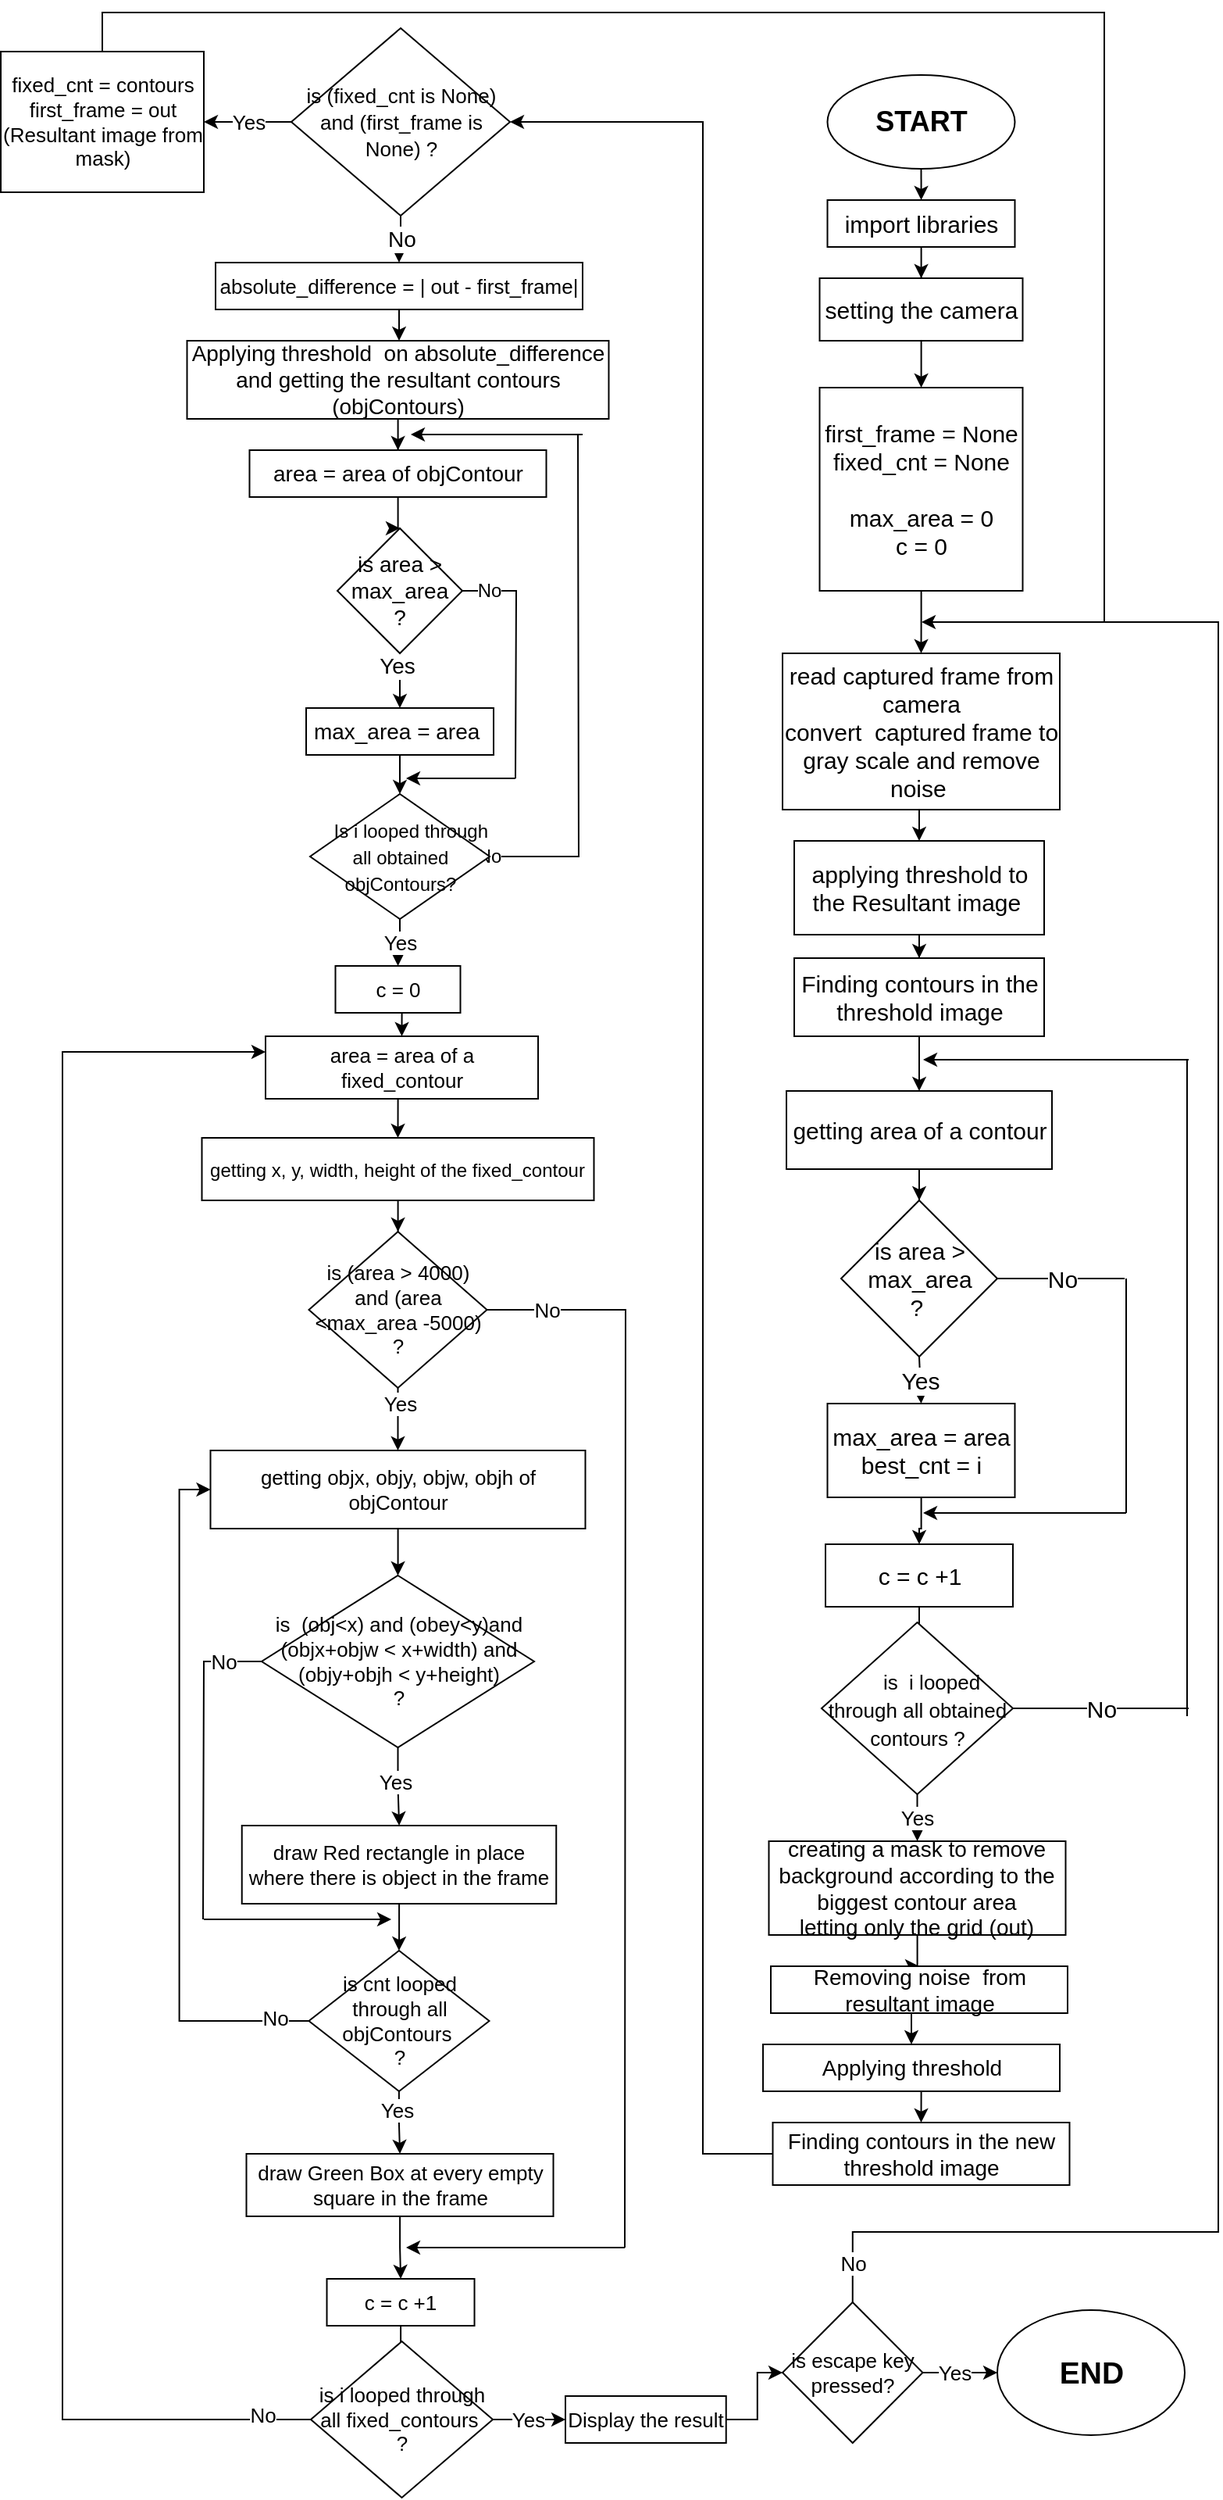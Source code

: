 <mxfile version="17.4.6" type="github"><diagram id="C5RBs43oDa-KdzZeNtuy" name="Page-1"><mxGraphModel dx="1113" dy="1835" grid="1" gridSize="10" guides="1" tooltips="1" connect="1" arrows="1" fold="1" page="1" pageScale="1" pageWidth="827" pageHeight="1169" math="0" shadow="0"><root><mxCell id="WIyWlLk6GJQsqaUBKTNV-0"/><mxCell id="WIyWlLk6GJQsqaUBKTNV-1" parent="WIyWlLk6GJQsqaUBKTNV-0"/><mxCell id="ccuf4die8Ty0n8r8Zp1z-2" value="" style="edgeStyle=orthogonalEdgeStyle;rounded=0;orthogonalLoop=1;jettySize=auto;html=1;" edge="1" parent="WIyWlLk6GJQsqaUBKTNV-1" source="ccuf4die8Ty0n8r8Zp1z-0"><mxGeometry relative="1" as="geometry"><mxPoint x="589.75" y="-930" as="targetPoint"/></mxGeometry></mxCell><mxCell id="ccuf4die8Ty0n8r8Zp1z-0" value="&lt;h2&gt;START&lt;/h2&gt;" style="ellipse;whiteSpace=wrap;html=1;" vertex="1" parent="WIyWlLk6GJQsqaUBKTNV-1"><mxGeometry x="529.75" y="-1010" width="120" height="60" as="geometry"/></mxCell><mxCell id="ccuf4die8Ty0n8r8Zp1z-6" value="" style="edgeStyle=orthogonalEdgeStyle;rounded=0;orthogonalLoop=1;jettySize=auto;html=1;fontSize=15;" edge="1" parent="WIyWlLk6GJQsqaUBKTNV-1" source="ccuf4die8Ty0n8r8Zp1z-4" target="ccuf4die8Ty0n8r8Zp1z-5"><mxGeometry relative="1" as="geometry"/></mxCell><mxCell id="ccuf4die8Ty0n8r8Zp1z-4" value="&lt;span&gt;import libraries&lt;/span&gt;" style="rounded=0;whiteSpace=wrap;html=1;fontSize=15;" vertex="1" parent="WIyWlLk6GJQsqaUBKTNV-1"><mxGeometry x="529.75" y="-930" width="120" height="30" as="geometry"/></mxCell><mxCell id="ccuf4die8Ty0n8r8Zp1z-8" value="" style="edgeStyle=orthogonalEdgeStyle;rounded=0;orthogonalLoop=1;jettySize=auto;html=1;fontSize=15;" edge="1" parent="WIyWlLk6GJQsqaUBKTNV-1" source="ccuf4die8Ty0n8r8Zp1z-5" target="ccuf4die8Ty0n8r8Zp1z-7"><mxGeometry relative="1" as="geometry"/></mxCell><mxCell id="ccuf4die8Ty0n8r8Zp1z-5" value="setting the camera" style="rounded=0;whiteSpace=wrap;html=1;fontSize=15;" vertex="1" parent="WIyWlLk6GJQsqaUBKTNV-1"><mxGeometry x="524.75" y="-880" width="130" height="40" as="geometry"/></mxCell><mxCell id="ccuf4die8Ty0n8r8Zp1z-13" value="" style="edgeStyle=orthogonalEdgeStyle;rounded=0;orthogonalLoop=1;jettySize=auto;html=1;fontSize=15;" edge="1" parent="WIyWlLk6GJQsqaUBKTNV-1" source="ccuf4die8Ty0n8r8Zp1z-7" target="ccuf4die8Ty0n8r8Zp1z-12"><mxGeometry relative="1" as="geometry"/></mxCell><mxCell id="ccuf4die8Ty0n8r8Zp1z-7" value="first_frame = None&lt;br&gt;fixed_cnt = None&lt;br&gt;&lt;br&gt;max_area = 0&lt;br&gt;c = 0" style="whiteSpace=wrap;html=1;aspect=fixed;fontSize=15;" vertex="1" parent="WIyWlLk6GJQsqaUBKTNV-1"><mxGeometry x="524.75" y="-810" width="130" height="130" as="geometry"/></mxCell><mxCell id="ccuf4die8Ty0n8r8Zp1z-149" style="edgeStyle=orthogonalEdgeStyle;rounded=0;orthogonalLoop=1;jettySize=auto;html=1;exitX=0.5;exitY=1;exitDx=0;exitDy=0;entryX=0.5;entryY=0;entryDx=0;entryDy=0;fontSize=13;endArrow=classic;endFill=1;" edge="1" parent="WIyWlLk6GJQsqaUBKTNV-1" source="ccuf4die8Ty0n8r8Zp1z-12" target="ccuf4die8Ty0n8r8Zp1z-15"><mxGeometry relative="1" as="geometry"/></mxCell><mxCell id="ccuf4die8Ty0n8r8Zp1z-12" value="read captured frame from camera&lt;br&gt;convert &amp;nbsp;captured frame to gray scale and remove noise&amp;nbsp;" style="rounded=0;whiteSpace=wrap;html=1;fontSize=15;" vertex="1" parent="WIyWlLk6GJQsqaUBKTNV-1"><mxGeometry x="501" y="-640" width="177.5" height="100" as="geometry"/></mxCell><mxCell id="ccuf4die8Ty0n8r8Zp1z-18" value="" style="edgeStyle=orthogonalEdgeStyle;rounded=0;orthogonalLoop=1;jettySize=auto;html=1;fontSize=15;" edge="1" parent="WIyWlLk6GJQsqaUBKTNV-1" source="ccuf4die8Ty0n8r8Zp1z-15" target="ccuf4die8Ty0n8r8Zp1z-17"><mxGeometry relative="1" as="geometry"/></mxCell><mxCell id="ccuf4die8Ty0n8r8Zp1z-15" value="applying threshold to the Resultant image&amp;nbsp;" style="rounded=0;whiteSpace=wrap;html=1;fontSize=15;" vertex="1" parent="WIyWlLk6GJQsqaUBKTNV-1"><mxGeometry x="508.5" y="-520" width="160" height="60" as="geometry"/></mxCell><mxCell id="ccuf4die8Ty0n8r8Zp1z-21" value="" style="edgeStyle=orthogonalEdgeStyle;rounded=0;orthogonalLoop=1;jettySize=auto;html=1;fontSize=15;" edge="1" parent="WIyWlLk6GJQsqaUBKTNV-1" source="ccuf4die8Ty0n8r8Zp1z-17" target="ccuf4die8Ty0n8r8Zp1z-20"><mxGeometry relative="1" as="geometry"/></mxCell><mxCell id="ccuf4die8Ty0n8r8Zp1z-17" value="Finding contours in the threshold image" style="rounded=0;whiteSpace=wrap;html=1;fontSize=15;" vertex="1" parent="WIyWlLk6GJQsqaUBKTNV-1"><mxGeometry x="508.5" y="-445" width="160" height="50" as="geometry"/></mxCell><mxCell id="ccuf4die8Ty0n8r8Zp1z-19" value="is area &amp;gt; max_area&lt;br&gt;?&amp;nbsp;" style="rhombus;whiteSpace=wrap;html=1;fontSize=15;" vertex="1" parent="WIyWlLk6GJQsqaUBKTNV-1"><mxGeometry x="538.5" y="-290" width="100" height="100" as="geometry"/></mxCell><mxCell id="ccuf4die8Ty0n8r8Zp1z-22" value="" style="edgeStyle=orthogonalEdgeStyle;rounded=0;orthogonalLoop=1;jettySize=auto;html=1;fontSize=15;" edge="1" parent="WIyWlLk6GJQsqaUBKTNV-1" source="ccuf4die8Ty0n8r8Zp1z-20" target="ccuf4die8Ty0n8r8Zp1z-19"><mxGeometry relative="1" as="geometry"/></mxCell><mxCell id="ccuf4die8Ty0n8r8Zp1z-20" value="getting area of a contour" style="rounded=0;whiteSpace=wrap;html=1;fontSize=15;" vertex="1" parent="WIyWlLk6GJQsqaUBKTNV-1"><mxGeometry x="503.5" y="-360" width="170" height="50" as="geometry"/></mxCell><mxCell id="ccuf4die8Ty0n8r8Zp1z-23" value="" style="endArrow=classic;html=1;rounded=0;fontSize=15;exitX=0.5;exitY=1;exitDx=0;exitDy=0;entryX=0.5;entryY=0;entryDx=0;entryDy=0;" edge="1" parent="WIyWlLk6GJQsqaUBKTNV-1" source="ccuf4die8Ty0n8r8Zp1z-19" target="ccuf4die8Ty0n8r8Zp1z-25"><mxGeometry relative="1" as="geometry"><mxPoint x="449.75" y="-20" as="sourcePoint"/><mxPoint x="589.75" y="-70" as="targetPoint"/></mxGeometry></mxCell><mxCell id="ccuf4die8Ty0n8r8Zp1z-24" value="Yes" style="edgeLabel;resizable=0;html=1;align=center;verticalAlign=middle;fontSize=15;" connectable="0" vertex="1" parent="ccuf4die8Ty0n8r8Zp1z-23"><mxGeometry relative="1" as="geometry"/></mxCell><mxCell id="ccuf4die8Ty0n8r8Zp1z-27" value="" style="edgeStyle=orthogonalEdgeStyle;rounded=0;orthogonalLoop=1;jettySize=auto;html=1;fontSize=15;" edge="1" parent="WIyWlLk6GJQsqaUBKTNV-1" source="ccuf4die8Ty0n8r8Zp1z-25" target="ccuf4die8Ty0n8r8Zp1z-26"><mxGeometry relative="1" as="geometry"/></mxCell><mxCell id="ccuf4die8Ty0n8r8Zp1z-25" value="max_area = area&lt;br&gt;best_cnt = i" style="rounded=0;whiteSpace=wrap;html=1;fontSize=15;" vertex="1" parent="WIyWlLk6GJQsqaUBKTNV-1"><mxGeometry x="529.75" y="-160" width="120" height="60" as="geometry"/></mxCell><mxCell id="ccuf4die8Ty0n8r8Zp1z-34" value="" style="edgeStyle=orthogonalEdgeStyle;rounded=0;orthogonalLoop=1;jettySize=auto;html=1;fontSize=15;endArrow=none;endFill=0;" edge="1" parent="WIyWlLk6GJQsqaUBKTNV-1" source="ccuf4die8Ty0n8r8Zp1z-26" target="ccuf4die8Ty0n8r8Zp1z-32"><mxGeometry relative="1" as="geometry"/></mxCell><mxCell id="ccuf4die8Ty0n8r8Zp1z-26" value="c = c +1" style="rounded=0;whiteSpace=wrap;html=1;fontSize=15;" vertex="1" parent="WIyWlLk6GJQsqaUBKTNV-1"><mxGeometry x="528.5" y="-70" width="120" height="40" as="geometry"/></mxCell><mxCell id="ccuf4die8Ty0n8r8Zp1z-28" value="" style="endArrow=none;html=1;rounded=0;fontSize=15;exitX=1;exitY=0.5;exitDx=0;exitDy=0;endFill=0;" edge="1" parent="WIyWlLk6GJQsqaUBKTNV-1" source="ccuf4die8Ty0n8r8Zp1z-19"><mxGeometry relative="1" as="geometry"><mxPoint x="664.75" y="-170.5" as="sourcePoint"/><mxPoint x="720" y="-240" as="targetPoint"/></mxGeometry></mxCell><mxCell id="ccuf4die8Ty0n8r8Zp1z-29" value="No" style="edgeLabel;resizable=0;html=1;align=center;verticalAlign=middle;fontSize=15;" connectable="0" vertex="1" parent="ccuf4die8Ty0n8r8Zp1z-28"><mxGeometry relative="1" as="geometry"/></mxCell><mxCell id="ccuf4die8Ty0n8r8Zp1z-30" value="" style="endArrow=none;html=1;rounded=0;fontSize=15;endFill=0;" edge="1" parent="WIyWlLk6GJQsqaUBKTNV-1"><mxGeometry width="50" height="50" relative="1" as="geometry"><mxPoint x="721" y="-240" as="sourcePoint"/><mxPoint x="721" y="-90" as="targetPoint"/></mxGeometry></mxCell><mxCell id="ccuf4die8Ty0n8r8Zp1z-31" value="" style="endArrow=classic;html=1;rounded=0;fontSize=15;" edge="1" parent="WIyWlLk6GJQsqaUBKTNV-1"><mxGeometry width="50" height="50" relative="1" as="geometry"><mxPoint x="721" y="-90" as="sourcePoint"/><mxPoint x="591" y="-90" as="targetPoint"/></mxGeometry></mxCell><mxCell id="ccuf4die8Ty0n8r8Zp1z-112" value="Yes" style="edgeStyle=orthogonalEdgeStyle;rounded=0;orthogonalLoop=1;jettySize=auto;html=1;fontSize=13;endArrow=classic;endFill=1;" edge="1" parent="WIyWlLk6GJQsqaUBKTNV-1" source="ccuf4die8Ty0n8r8Zp1z-32" target="ccuf4die8Ty0n8r8Zp1z-39"><mxGeometry relative="1" as="geometry"/></mxCell><mxCell id="ccuf4die8Ty0n8r8Zp1z-32" value="&lt;font style=&quot;font-size: 13px&quot;&gt;&amp;nbsp; &amp;nbsp; &amp;nbsp;is &amp;nbsp;i looped through all obtained contours ?&lt;/font&gt;" style="rhombus;whiteSpace=wrap;html=1;fontSize=15;" vertex="1" parent="WIyWlLk6GJQsqaUBKTNV-1"><mxGeometry x="526" y="-20" width="122.5" height="110" as="geometry"/></mxCell><mxCell id="ccuf4die8Ty0n8r8Zp1z-35" value="" style="endArrow=none;html=1;rounded=0;fontSize=15;exitX=1;exitY=0.5;exitDx=0;exitDy=0;endFill=0;" edge="1" parent="WIyWlLk6GJQsqaUBKTNV-1" source="ccuf4die8Ty0n8r8Zp1z-32"><mxGeometry relative="1" as="geometry"><mxPoint x="331" y="10" as="sourcePoint"/><mxPoint x="761" y="35" as="targetPoint"/></mxGeometry></mxCell><mxCell id="ccuf4die8Ty0n8r8Zp1z-36" value="No" style="edgeLabel;resizable=0;html=1;align=center;verticalAlign=middle;fontSize=15;" connectable="0" vertex="1" parent="ccuf4die8Ty0n8r8Zp1z-35"><mxGeometry relative="1" as="geometry"/></mxCell><mxCell id="ccuf4die8Ty0n8r8Zp1z-37" value="" style="endArrow=none;html=1;rounded=0;fontSize=15;" edge="1" parent="WIyWlLk6GJQsqaUBKTNV-1"><mxGeometry width="50" height="50" relative="1" as="geometry"><mxPoint x="760" y="40" as="sourcePoint"/><mxPoint x="760" y="-380" as="targetPoint"/></mxGeometry></mxCell><mxCell id="ccuf4die8Ty0n8r8Zp1z-38" value="" style="endArrow=classic;html=1;rounded=0;fontSize=15;" edge="1" parent="WIyWlLk6GJQsqaUBKTNV-1"><mxGeometry width="50" height="50" relative="1" as="geometry"><mxPoint x="761" y="-380" as="sourcePoint"/><mxPoint x="591" y="-380" as="targetPoint"/></mxGeometry></mxCell><mxCell id="ccuf4die8Ty0n8r8Zp1z-113" value="" style="edgeStyle=orthogonalEdgeStyle;rounded=0;orthogonalLoop=1;jettySize=auto;html=1;fontSize=13;endArrow=classic;endFill=1;" edge="1" parent="WIyWlLk6GJQsqaUBKTNV-1" source="ccuf4die8Ty0n8r8Zp1z-39" target="ccuf4die8Ty0n8r8Zp1z-55"><mxGeometry relative="1" as="geometry"/></mxCell><mxCell id="ccuf4die8Ty0n8r8Zp1z-39" value="&lt;font style=&quot;font-size: 14px&quot;&gt;creating a mask to remove background according to the biggest contour area&lt;br&gt;letting only the grid (out)&lt;br&gt;&lt;/font&gt;" style="rounded=0;whiteSpace=wrap;html=1;fontSize=13;" vertex="1" parent="WIyWlLk6GJQsqaUBKTNV-1"><mxGeometry x="492.25" y="120" width="190" height="60" as="geometry"/></mxCell><mxCell id="ccuf4die8Ty0n8r8Zp1z-150" style="edgeStyle=orthogonalEdgeStyle;rounded=0;orthogonalLoop=1;jettySize=auto;html=1;exitX=0.5;exitY=1;exitDx=0;exitDy=0;entryX=0.5;entryY=0;entryDx=0;entryDy=0;fontSize=13;endArrow=classic;endFill=1;" edge="1" parent="WIyWlLk6GJQsqaUBKTNV-1" source="ccuf4die8Ty0n8r8Zp1z-55" target="ccuf4die8Ty0n8r8Zp1z-58"><mxGeometry relative="1" as="geometry"/></mxCell><mxCell id="ccuf4die8Ty0n8r8Zp1z-55" value="Removing noise &amp;nbsp;from resultant image" style="rounded=0;whiteSpace=wrap;html=1;fontSize=14;" vertex="1" parent="WIyWlLk6GJQsqaUBKTNV-1"><mxGeometry x="493.5" y="200" width="190" height="30" as="geometry"/></mxCell><mxCell id="ccuf4die8Ty0n8r8Zp1z-151" style="edgeStyle=orthogonalEdgeStyle;rounded=0;orthogonalLoop=1;jettySize=auto;html=1;exitX=0.5;exitY=1;exitDx=0;exitDy=0;entryX=0.5;entryY=0;entryDx=0;entryDy=0;fontSize=13;endArrow=classic;endFill=1;" edge="1" parent="WIyWlLk6GJQsqaUBKTNV-1" source="ccuf4die8Ty0n8r8Zp1z-58" target="ccuf4die8Ty0n8r8Zp1z-60"><mxGeometry relative="1" as="geometry"/></mxCell><mxCell id="ccuf4die8Ty0n8r8Zp1z-58" value="Applying threshold" style="rounded=0;whiteSpace=wrap;html=1;fontSize=14;" vertex="1" parent="WIyWlLk6GJQsqaUBKTNV-1"><mxGeometry x="488.5" y="250" width="190" height="30" as="geometry"/></mxCell><mxCell id="ccuf4die8Ty0n8r8Zp1z-152" style="edgeStyle=orthogonalEdgeStyle;rounded=0;orthogonalLoop=1;jettySize=auto;html=1;exitX=0;exitY=0.5;exitDx=0;exitDy=0;entryX=1;entryY=0.5;entryDx=0;entryDy=0;fontSize=13;endArrow=classic;endFill=1;" edge="1" parent="WIyWlLk6GJQsqaUBKTNV-1" source="ccuf4die8Ty0n8r8Zp1z-60" target="ccuf4die8Ty0n8r8Zp1z-63"><mxGeometry relative="1" as="geometry"><Array as="points"><mxPoint x="450" y="320"/><mxPoint x="450" y="-980"/></Array></mxGeometry></mxCell><mxCell id="ccuf4die8Ty0n8r8Zp1z-60" value="Finding contours in the new threshold image" style="rounded=0;whiteSpace=wrap;html=1;fontSize=14;" vertex="1" parent="WIyWlLk6GJQsqaUBKTNV-1"><mxGeometry x="494.75" y="300" width="190" height="40" as="geometry"/></mxCell><mxCell id="ccuf4die8Ty0n8r8Zp1z-61" style="edgeStyle=orthogonalEdgeStyle;rounded=0;orthogonalLoop=1;jettySize=auto;html=1;exitX=0.5;exitY=1;exitDx=0;exitDy=0;fontSize=14;endArrow=classic;endFill=1;" edge="1" parent="WIyWlLk6GJQsqaUBKTNV-1" source="ccuf4die8Ty0n8r8Zp1z-60" target="ccuf4die8Ty0n8r8Zp1z-60"><mxGeometry relative="1" as="geometry"/></mxCell><mxCell id="ccuf4die8Ty0n8r8Zp1z-66" value="Yes" style="edgeStyle=orthogonalEdgeStyle;rounded=0;orthogonalLoop=1;jettySize=auto;html=1;fontSize=13;endArrow=classic;endFill=1;entryX=1;entryY=0.5;entryDx=0;entryDy=0;" edge="1" parent="WIyWlLk6GJQsqaUBKTNV-1" source="ccuf4die8Ty0n8r8Zp1z-63" target="ccuf4die8Ty0n8r8Zp1z-65"><mxGeometry relative="1" as="geometry"><mxPoint x="131" y="-700" as="targetPoint"/></mxGeometry></mxCell><mxCell id="ccuf4die8Ty0n8r8Zp1z-69" value="&lt;font style=&quot;font-size: 14px&quot;&gt;No&lt;/font&gt;" style="edgeStyle=orthogonalEdgeStyle;rounded=0;orthogonalLoop=1;jettySize=auto;html=1;fontSize=13;endArrow=classic;endFill=1;" edge="1" parent="WIyWlLk6GJQsqaUBKTNV-1" source="ccuf4die8Ty0n8r8Zp1z-63" target="ccuf4die8Ty0n8r8Zp1z-68"><mxGeometry relative="1" as="geometry"/></mxCell><mxCell id="ccuf4die8Ty0n8r8Zp1z-63" value="&lt;font style=&quot;font-size: 13px&quot;&gt;is (fixed_cnt is None) and (first_frame is None) ?&lt;/font&gt;" style="rhombus;whiteSpace=wrap;html=1;fontSize=14;" vertex="1" parent="WIyWlLk6GJQsqaUBKTNV-1"><mxGeometry x="186.51" y="-1040" width="140" height="120" as="geometry"/></mxCell><mxCell id="ccuf4die8Ty0n8r8Zp1z-67" style="edgeStyle=orthogonalEdgeStyle;rounded=0;orthogonalLoop=1;jettySize=auto;html=1;fontSize=13;endArrow=classic;endFill=1;exitX=0.5;exitY=0;exitDx=0;exitDy=0;" edge="1" parent="WIyWlLk6GJQsqaUBKTNV-1" source="ccuf4die8Ty0n8r8Zp1z-65"><mxGeometry relative="1" as="geometry"><mxPoint x="590" y="-660" as="targetPoint"/><mxPoint x="186" y="-965" as="sourcePoint"/><Array as="points"><mxPoint x="65" y="-1050"/><mxPoint x="707" y="-1050"/><mxPoint x="707" y="-660"/><mxPoint x="590" y="-660"/></Array></mxGeometry></mxCell><mxCell id="ccuf4die8Ty0n8r8Zp1z-65" value="fixed_cnt = contours&lt;br&gt;first_frame = out (Resultant image from mask)" style="rounded=0;whiteSpace=wrap;html=1;fontSize=13;" vertex="1" parent="WIyWlLk6GJQsqaUBKTNV-1"><mxGeometry x="0.51" y="-1025" width="130" height="90" as="geometry"/></mxCell><mxCell id="ccuf4die8Ty0n8r8Zp1z-71" value="" style="edgeStyle=orthogonalEdgeStyle;rounded=0;orthogonalLoop=1;jettySize=auto;html=1;fontSize=14;endArrow=classic;endFill=1;" edge="1" parent="WIyWlLk6GJQsqaUBKTNV-1" source="ccuf4die8Ty0n8r8Zp1z-68" target="ccuf4die8Ty0n8r8Zp1z-70"><mxGeometry relative="1" as="geometry"/></mxCell><mxCell id="ccuf4die8Ty0n8r8Zp1z-68" value="absolute_difference = | out - first_frame|" style="rounded=0;whiteSpace=wrap;html=1;fontSize=13;" vertex="1" parent="WIyWlLk6GJQsqaUBKTNV-1"><mxGeometry x="138" y="-890" width="235" height="30" as="geometry"/></mxCell><mxCell id="ccuf4die8Ty0n8r8Zp1z-73" value="" style="edgeStyle=orthogonalEdgeStyle;rounded=0;orthogonalLoop=1;jettySize=auto;html=1;fontSize=14;endArrow=classic;endFill=1;" edge="1" parent="WIyWlLk6GJQsqaUBKTNV-1" source="ccuf4die8Ty0n8r8Zp1z-70" target="ccuf4die8Ty0n8r8Zp1z-72"><mxGeometry relative="1" as="geometry"/></mxCell><mxCell id="ccuf4die8Ty0n8r8Zp1z-70" value="Applying threshold &amp;nbsp;on absolute_difference&lt;br&gt;and getting the resultant contours (objContours)" style="rounded=0;whiteSpace=wrap;html=1;fontSize=14;" vertex="1" parent="WIyWlLk6GJQsqaUBKTNV-1"><mxGeometry x="119.75" y="-840" width="270" height="50" as="geometry"/></mxCell><mxCell id="ccuf4die8Ty0n8r8Zp1z-75" value="" style="edgeStyle=orthogonalEdgeStyle;rounded=0;orthogonalLoop=1;jettySize=auto;html=1;fontSize=14;endArrow=classic;endFill=1;" edge="1" parent="WIyWlLk6GJQsqaUBKTNV-1" source="ccuf4die8Ty0n8r8Zp1z-72" target="ccuf4die8Ty0n8r8Zp1z-74"><mxGeometry relative="1" as="geometry"/></mxCell><mxCell id="ccuf4die8Ty0n8r8Zp1z-72" value="area = area of objContour" style="rounded=0;whiteSpace=wrap;html=1;fontSize=14;" vertex="1" parent="WIyWlLk6GJQsqaUBKTNV-1"><mxGeometry x="159.75" y="-770" width="190" height="30" as="geometry"/></mxCell><mxCell id="ccuf4die8Ty0n8r8Zp1z-77" value="" style="edgeStyle=orthogonalEdgeStyle;rounded=0;orthogonalLoop=1;jettySize=auto;html=1;fontSize=14;endArrow=classic;endFill=1;" edge="1" parent="WIyWlLk6GJQsqaUBKTNV-1" source="ccuf4die8Ty0n8r8Zp1z-74" target="ccuf4die8Ty0n8r8Zp1z-76"><mxGeometry relative="1" as="geometry"/></mxCell><mxCell id="ccuf4die8Ty0n8r8Zp1z-78" value="Yes&lt;br&gt;" style="edgeLabel;html=1;align=center;verticalAlign=middle;resizable=0;points=[];fontSize=14;" vertex="1" connectable="0" parent="ccuf4die8Ty0n8r8Zp1z-77"><mxGeometry x="-0.64" y="-2" relative="1" as="geometry"><mxPoint as="offset"/></mxGeometry></mxCell><mxCell id="ccuf4die8Ty0n8r8Zp1z-82" style="edgeStyle=orthogonalEdgeStyle;rounded=0;orthogonalLoop=1;jettySize=auto;html=1;exitX=1;exitY=0.5;exitDx=0;exitDy=0;fontSize=12;endArrow=none;endFill=0;" edge="1" parent="WIyWlLk6GJQsqaUBKTNV-1" source="ccuf4die8Ty0n8r8Zp1z-74"><mxGeometry relative="1" as="geometry"><mxPoint x="330" y="-560" as="targetPoint"/></mxGeometry></mxCell><mxCell id="ccuf4die8Ty0n8r8Zp1z-85" value="No" style="edgeLabel;html=1;align=center;verticalAlign=middle;resizable=0;points=[];fontSize=12;" vertex="1" connectable="0" parent="ccuf4die8Ty0n8r8Zp1z-82"><mxGeometry x="-0.781" relative="1" as="geometry"><mxPoint as="offset"/></mxGeometry></mxCell><mxCell id="ccuf4die8Ty0n8r8Zp1z-74" value="is area &amp;gt; max_area&lt;br&gt;?" style="rhombus;whiteSpace=wrap;html=1;fontSize=14;" vertex="1" parent="WIyWlLk6GJQsqaUBKTNV-1"><mxGeometry x="216.01" y="-720" width="80" height="80" as="geometry"/></mxCell><mxCell id="ccuf4die8Ty0n8r8Zp1z-81" value="" style="edgeStyle=orthogonalEdgeStyle;rounded=0;orthogonalLoop=1;jettySize=auto;html=1;fontSize=12;endArrow=classic;endFill=1;" edge="1" parent="WIyWlLk6GJQsqaUBKTNV-1" source="ccuf4die8Ty0n8r8Zp1z-76" target="ccuf4die8Ty0n8r8Zp1z-80"><mxGeometry relative="1" as="geometry"/></mxCell><mxCell id="ccuf4die8Ty0n8r8Zp1z-76" value="max_area = area&amp;nbsp;" style="rounded=0;whiteSpace=wrap;html=1;fontSize=14;" vertex="1" parent="WIyWlLk6GJQsqaUBKTNV-1"><mxGeometry x="196.01" y="-605" width="120" height="30" as="geometry"/></mxCell><mxCell id="ccuf4die8Ty0n8r8Zp1z-84" style="edgeStyle=orthogonalEdgeStyle;rounded=0;orthogonalLoop=1;jettySize=auto;html=1;exitX=1;exitY=0.5;exitDx=0;exitDy=0;fontSize=12;endArrow=none;endFill=0;" edge="1" parent="WIyWlLk6GJQsqaUBKTNV-1" source="ccuf4die8Ty0n8r8Zp1z-80"><mxGeometry relative="1" as="geometry"><mxPoint x="370" y="-780" as="targetPoint"/></mxGeometry></mxCell><mxCell id="ccuf4die8Ty0n8r8Zp1z-87" value="No" style="edgeLabel;html=1;align=center;verticalAlign=middle;resizable=0;points=[];fontSize=12;" vertex="1" connectable="0" parent="ccuf4die8Ty0n8r8Zp1z-84"><mxGeometry x="-0.813" y="-2" relative="1" as="geometry"><mxPoint x="-31" y="-2" as="offset"/></mxGeometry></mxCell><mxCell id="ccuf4die8Ty0n8r8Zp1z-99" value="Yes" style="edgeStyle=orthogonalEdgeStyle;rounded=0;orthogonalLoop=1;jettySize=auto;html=1;fontSize=13;endArrow=classic;endFill=1;" edge="1" parent="WIyWlLk6GJQsqaUBKTNV-1" source="ccuf4die8Ty0n8r8Zp1z-80" target="ccuf4die8Ty0n8r8Zp1z-98"><mxGeometry relative="1" as="geometry"/></mxCell><mxCell id="ccuf4die8Ty0n8r8Zp1z-80" value="&lt;font style=&quot;font-size: 12px&quot;&gt;&amp;nbsp; &amp;nbsp; Is i looped through all obtained objContours?&lt;/font&gt;" style="rhombus;whiteSpace=wrap;html=1;fontSize=14;" vertex="1" parent="WIyWlLk6GJQsqaUBKTNV-1"><mxGeometry x="198.51" y="-550" width="115" height="80" as="geometry"/></mxCell><mxCell id="ccuf4die8Ty0n8r8Zp1z-83" value="" style="endArrow=classic;html=1;rounded=0;fontSize=12;" edge="1" parent="WIyWlLk6GJQsqaUBKTNV-1"><mxGeometry width="50" height="50" relative="1" as="geometry"><mxPoint x="330" y="-560" as="sourcePoint"/><mxPoint x="260" y="-560" as="targetPoint"/></mxGeometry></mxCell><mxCell id="ccuf4die8Ty0n8r8Zp1z-86" value="" style="endArrow=classic;html=1;rounded=0;fontSize=12;" edge="1" parent="WIyWlLk6GJQsqaUBKTNV-1"><mxGeometry width="50" height="50" relative="1" as="geometry"><mxPoint x="373" y="-780" as="sourcePoint"/><mxPoint x="263" y="-780" as="targetPoint"/></mxGeometry></mxCell><mxCell id="ccuf4die8Ty0n8r8Zp1z-134" style="edgeStyle=orthogonalEdgeStyle;rounded=0;orthogonalLoop=1;jettySize=auto;html=1;exitX=0.5;exitY=1;exitDx=0;exitDy=0;entryX=0.5;entryY=0;entryDx=0;entryDy=0;fontSize=13;endArrow=classic;endFill=1;" edge="1" parent="WIyWlLk6GJQsqaUBKTNV-1" source="ccuf4die8Ty0n8r8Zp1z-89" target="ccuf4die8Ty0n8r8Zp1z-92"><mxGeometry relative="1" as="geometry"/></mxCell><mxCell id="ccuf4die8Ty0n8r8Zp1z-89" value="&lt;font style=&quot;font-size: 13px&quot;&gt;area = area of a fixed_contour&lt;/font&gt;" style="rounded=0;whiteSpace=wrap;html=1;fontSize=12;" vertex="1" parent="WIyWlLk6GJQsqaUBKTNV-1"><mxGeometry x="170" y="-395" width="174.51" height="40" as="geometry"/></mxCell><mxCell id="ccuf4die8Ty0n8r8Zp1z-97" value="" style="edgeStyle=orthogonalEdgeStyle;rounded=0;orthogonalLoop=1;jettySize=auto;html=1;fontSize=13;endArrow=classic;endFill=1;" edge="1" parent="WIyWlLk6GJQsqaUBKTNV-1" source="ccuf4die8Ty0n8r8Zp1z-92" target="ccuf4die8Ty0n8r8Zp1z-96"><mxGeometry relative="1" as="geometry"/></mxCell><mxCell id="ccuf4die8Ty0n8r8Zp1z-92" value="&lt;font style=&quot;font-size: 12px&quot;&gt;getting x, y, width, height of the fixed_contour&lt;/font&gt;" style="rounded=0;whiteSpace=wrap;html=1;fontSize=13;" vertex="1" parent="WIyWlLk6GJQsqaUBKTNV-1"><mxGeometry x="129.25" y="-330" width="251" height="40" as="geometry"/></mxCell><mxCell id="ccuf4die8Ty0n8r8Zp1z-105" value="" style="edgeStyle=orthogonalEdgeStyle;rounded=0;orthogonalLoop=1;jettySize=auto;html=1;fontSize=12;endArrow=classic;endFill=1;" edge="1" parent="WIyWlLk6GJQsqaUBKTNV-1" source="ccuf4die8Ty0n8r8Zp1z-96" target="ccuf4die8Ty0n8r8Zp1z-104"><mxGeometry relative="1" as="geometry"/></mxCell><mxCell id="ccuf4die8Ty0n8r8Zp1z-106" value="Yes" style="edgeLabel;html=1;align=center;verticalAlign=middle;resizable=0;points=[];fontSize=13;" vertex="1" connectable="0" parent="ccuf4die8Ty0n8r8Zp1z-105"><mxGeometry x="0.24" y="2" relative="1" as="geometry"><mxPoint x="-1" y="-15" as="offset"/></mxGeometry></mxCell><mxCell id="ccuf4die8Ty0n8r8Zp1z-128" style="edgeStyle=orthogonalEdgeStyle;rounded=0;orthogonalLoop=1;jettySize=auto;html=1;exitX=1;exitY=0.5;exitDx=0;exitDy=0;fontSize=13;endArrow=none;endFill=0;" edge="1" parent="WIyWlLk6GJQsqaUBKTNV-1" source="ccuf4die8Ty0n8r8Zp1z-96"><mxGeometry relative="1" as="geometry"><mxPoint x="400" y="380" as="targetPoint"/></mxGeometry></mxCell><mxCell id="ccuf4die8Ty0n8r8Zp1z-130" value="No" style="edgeLabel;html=1;align=center;verticalAlign=middle;resizable=0;points=[];fontSize=13;" vertex="1" connectable="0" parent="ccuf4die8Ty0n8r8Zp1z-128"><mxGeometry x="-0.89" relative="1" as="geometry"><mxPoint as="offset"/></mxGeometry></mxCell><mxCell id="ccuf4die8Ty0n8r8Zp1z-96" value="is (area &amp;gt; 4000) and (area &amp;lt;max_area -5000)&lt;br&gt;?" style="rhombus;whiteSpace=wrap;html=1;fontSize=13;" vertex="1" parent="WIyWlLk6GJQsqaUBKTNV-1"><mxGeometry x="197.75" y="-270" width="114" height="100" as="geometry"/></mxCell><mxCell id="ccuf4die8Ty0n8r8Zp1z-103" style="edgeStyle=orthogonalEdgeStyle;rounded=0;orthogonalLoop=1;jettySize=auto;html=1;exitX=0.5;exitY=1;exitDx=0;exitDy=0;entryX=0.5;entryY=0;entryDx=0;entryDy=0;fontSize=13;endArrow=classic;endFill=1;" edge="1" parent="WIyWlLk6GJQsqaUBKTNV-1" source="ccuf4die8Ty0n8r8Zp1z-98" target="ccuf4die8Ty0n8r8Zp1z-89"><mxGeometry relative="1" as="geometry"/></mxCell><mxCell id="ccuf4die8Ty0n8r8Zp1z-98" value="c = 0" style="rounded=0;whiteSpace=wrap;html=1;fontSize=13;" vertex="1" parent="WIyWlLk6GJQsqaUBKTNV-1"><mxGeometry x="214.75" y="-440" width="80" height="30" as="geometry"/></mxCell><mxCell id="ccuf4die8Ty0n8r8Zp1z-108" value="" style="edgeStyle=orthogonalEdgeStyle;rounded=0;orthogonalLoop=1;jettySize=auto;html=1;fontSize=13;endArrow=classic;endFill=1;" edge="1" parent="WIyWlLk6GJQsqaUBKTNV-1" source="ccuf4die8Ty0n8r8Zp1z-104" target="ccuf4die8Ty0n8r8Zp1z-107"><mxGeometry relative="1" as="geometry"/></mxCell><mxCell id="ccuf4die8Ty0n8r8Zp1z-104" value="&lt;span&gt;&lt;font style=&quot;font-size: 13px&quot;&gt;getting objx, objy, objw, objh of objContour&lt;/font&gt;&lt;/span&gt;" style="rounded=0;whiteSpace=wrap;html=1;fontSize=12;" vertex="1" parent="WIyWlLk6GJQsqaUBKTNV-1"><mxGeometry x="134.75" y="-130" width="240" height="50" as="geometry"/></mxCell><mxCell id="ccuf4die8Ty0n8r8Zp1z-110" value="" style="edgeStyle=orthogonalEdgeStyle;rounded=0;orthogonalLoop=1;jettySize=auto;html=1;fontSize=13;endArrow=classic;endFill=1;" edge="1" parent="WIyWlLk6GJQsqaUBKTNV-1" source="ccuf4die8Ty0n8r8Zp1z-107" target="ccuf4die8Ty0n8r8Zp1z-109"><mxGeometry relative="1" as="geometry"/></mxCell><mxCell id="ccuf4die8Ty0n8r8Zp1z-111" value="Yes" style="edgeLabel;html=1;align=center;verticalAlign=middle;resizable=0;points=[];fontSize=13;" vertex="1" connectable="0" parent="ccuf4die8Ty0n8r8Zp1z-110"><mxGeometry x="-0.148" y="-2" relative="1" as="geometry"><mxPoint as="offset"/></mxGeometry></mxCell><mxCell id="ccuf4die8Ty0n8r8Zp1z-117" style="edgeStyle=orthogonalEdgeStyle;rounded=0;orthogonalLoop=1;jettySize=auto;html=1;exitX=0;exitY=0.5;exitDx=0;exitDy=0;fontSize=13;endArrow=none;endFill=0;" edge="1" parent="WIyWlLk6GJQsqaUBKTNV-1" source="ccuf4die8Ty0n8r8Zp1z-107"><mxGeometry relative="1" as="geometry"><mxPoint x="130" y="170" as="targetPoint"/></mxGeometry></mxCell><mxCell id="ccuf4die8Ty0n8r8Zp1z-120" value="No" style="edgeLabel;html=1;align=center;verticalAlign=middle;resizable=0;points=[];fontSize=13;" vertex="1" connectable="0" parent="ccuf4die8Ty0n8r8Zp1z-117"><mxGeometry x="-0.759" y="5" relative="1" as="geometry"><mxPoint y="-5" as="offset"/></mxGeometry></mxCell><mxCell id="ccuf4die8Ty0n8r8Zp1z-107" value="is &amp;nbsp;(obj&amp;lt;x) and (obey&amp;lt;y)and (objx+objw &amp;lt; x+width) and (objy+objh &amp;lt; y+height)&lt;br&gt;?" style="rhombus;whiteSpace=wrap;html=1;fontSize=13;" vertex="1" parent="WIyWlLk6GJQsqaUBKTNV-1"><mxGeometry x="167.5" y="-50" width="174.5" height="110" as="geometry"/></mxCell><mxCell id="ccuf4die8Ty0n8r8Zp1z-116" value="" style="edgeStyle=orthogonalEdgeStyle;rounded=0;orthogonalLoop=1;jettySize=auto;html=1;fontSize=13;endArrow=classic;endFill=1;" edge="1" parent="WIyWlLk6GJQsqaUBKTNV-1" source="ccuf4die8Ty0n8r8Zp1z-109" target="ccuf4die8Ty0n8r8Zp1z-115"><mxGeometry relative="1" as="geometry"/></mxCell><mxCell id="ccuf4die8Ty0n8r8Zp1z-109" value="draw Red rectangle in place where there is object in the frame" style="rounded=0;whiteSpace=wrap;html=1;fontSize=13;" vertex="1" parent="WIyWlLk6GJQsqaUBKTNV-1"><mxGeometry x="154.87" y="110" width="201.25" height="50" as="geometry"/></mxCell><mxCell id="ccuf4die8Ty0n8r8Zp1z-121" style="edgeStyle=orthogonalEdgeStyle;rounded=0;orthogonalLoop=1;jettySize=auto;html=1;exitX=0;exitY=0.5;exitDx=0;exitDy=0;entryX=0;entryY=0.5;entryDx=0;entryDy=0;fontSize=13;endArrow=classic;endFill=1;" edge="1" parent="WIyWlLk6GJQsqaUBKTNV-1" source="ccuf4die8Ty0n8r8Zp1z-115" target="ccuf4die8Ty0n8r8Zp1z-104"><mxGeometry relative="1" as="geometry"/></mxCell><mxCell id="ccuf4die8Ty0n8r8Zp1z-122" value="No" style="edgeLabel;html=1;align=center;verticalAlign=middle;resizable=0;points=[];fontSize=13;" vertex="1" connectable="0" parent="ccuf4die8Ty0n8r8Zp1z-121"><mxGeometry x="-0.9" y="-2" relative="1" as="geometry"><mxPoint as="offset"/></mxGeometry></mxCell><mxCell id="ccuf4die8Ty0n8r8Zp1z-124" value="" style="edgeStyle=orthogonalEdgeStyle;rounded=0;orthogonalLoop=1;jettySize=auto;html=1;fontSize=13;endArrow=classic;endFill=1;" edge="1" parent="WIyWlLk6GJQsqaUBKTNV-1" source="ccuf4die8Ty0n8r8Zp1z-115" target="ccuf4die8Ty0n8r8Zp1z-123"><mxGeometry relative="1" as="geometry"/></mxCell><mxCell id="ccuf4die8Ty0n8r8Zp1z-125" value="Yes" style="edgeLabel;html=1;align=center;verticalAlign=middle;resizable=0;points=[];fontSize=13;" vertex="1" connectable="0" parent="ccuf4die8Ty0n8r8Zp1z-124"><mxGeometry x="-0.407" y="-2" relative="1" as="geometry"><mxPoint as="offset"/></mxGeometry></mxCell><mxCell id="ccuf4die8Ty0n8r8Zp1z-115" value="is cnt looped through all objContours&amp;nbsp;&lt;br&gt;?" style="rhombus;whiteSpace=wrap;html=1;fontSize=13;" vertex="1" parent="WIyWlLk6GJQsqaUBKTNV-1"><mxGeometry x="197.74" y="190" width="115.5" height="90" as="geometry"/></mxCell><mxCell id="ccuf4die8Ty0n8r8Zp1z-119" value="" style="endArrow=classic;html=1;rounded=0;fontSize=13;" edge="1" parent="WIyWlLk6GJQsqaUBKTNV-1"><mxGeometry width="50" height="50" relative="1" as="geometry"><mxPoint x="130.51" y="170" as="sourcePoint"/><mxPoint x="250.51" y="170" as="targetPoint"/></mxGeometry></mxCell><mxCell id="ccuf4die8Ty0n8r8Zp1z-127" value="" style="edgeStyle=orthogonalEdgeStyle;rounded=0;orthogonalLoop=1;jettySize=auto;html=1;fontSize=13;endArrow=classic;endFill=1;" edge="1" parent="WIyWlLk6GJQsqaUBKTNV-1" source="ccuf4die8Ty0n8r8Zp1z-123" target="ccuf4die8Ty0n8r8Zp1z-126"><mxGeometry relative="1" as="geometry"/></mxCell><mxCell id="ccuf4die8Ty0n8r8Zp1z-123" value="draw Green Box at every empty square in the frame" style="rounded=0;whiteSpace=wrap;html=1;fontSize=13;" vertex="1" parent="WIyWlLk6GJQsqaUBKTNV-1"><mxGeometry x="157.75" y="320" width="196.51" height="40" as="geometry"/></mxCell><mxCell id="ccuf4die8Ty0n8r8Zp1z-132" value="" style="edgeStyle=orthogonalEdgeStyle;rounded=0;orthogonalLoop=1;jettySize=auto;html=1;fontSize=13;endArrow=none;endFill=0;" edge="1" parent="WIyWlLk6GJQsqaUBKTNV-1" source="ccuf4die8Ty0n8r8Zp1z-126" target="ccuf4die8Ty0n8r8Zp1z-131"><mxGeometry relative="1" as="geometry"/></mxCell><mxCell id="ccuf4die8Ty0n8r8Zp1z-126" value="c = c +1" style="rounded=0;whiteSpace=wrap;html=1;fontSize=13;" vertex="1" parent="WIyWlLk6GJQsqaUBKTNV-1"><mxGeometry x="209.26" y="400" width="94.5" height="30" as="geometry"/></mxCell><mxCell id="ccuf4die8Ty0n8r8Zp1z-129" value="" style="endArrow=classic;html=1;rounded=0;fontSize=13;" edge="1" parent="WIyWlLk6GJQsqaUBKTNV-1"><mxGeometry width="50" height="50" relative="1" as="geometry"><mxPoint x="400" y="380" as="sourcePoint"/><mxPoint x="260" y="380" as="targetPoint"/></mxGeometry></mxCell><mxCell id="ccuf4die8Ty0n8r8Zp1z-135" style="edgeStyle=orthogonalEdgeStyle;rounded=0;orthogonalLoop=1;jettySize=auto;html=1;exitX=0;exitY=0.5;exitDx=0;exitDy=0;fontSize=13;endArrow=classic;endFill=1;entryX=0;entryY=0.25;entryDx=0;entryDy=0;" edge="1" parent="WIyWlLk6GJQsqaUBKTNV-1" source="ccuf4die8Ty0n8r8Zp1z-131" target="ccuf4die8Ty0n8r8Zp1z-89"><mxGeometry relative="1" as="geometry"><mxPoint x="100" y="-380" as="targetPoint"/><Array as="points"><mxPoint x="40" y="490"/><mxPoint x="40" y="-385"/></Array></mxGeometry></mxCell><mxCell id="ccuf4die8Ty0n8r8Zp1z-136" value="No" style="edgeLabel;html=1;align=center;verticalAlign=middle;resizable=0;points=[];fontSize=13;" vertex="1" connectable="0" parent="ccuf4die8Ty0n8r8Zp1z-135"><mxGeometry x="-0.946" y="-3" relative="1" as="geometry"><mxPoint as="offset"/></mxGeometry></mxCell><mxCell id="ccuf4die8Ty0n8r8Zp1z-140" value="" style="edgeStyle=orthogonalEdgeStyle;rounded=0;orthogonalLoop=1;jettySize=auto;html=1;fontSize=13;endArrow=classic;endFill=1;" edge="1" parent="WIyWlLk6GJQsqaUBKTNV-1" source="ccuf4die8Ty0n8r8Zp1z-131" target="ccuf4die8Ty0n8r8Zp1z-137"><mxGeometry relative="1" as="geometry"/></mxCell><mxCell id="ccuf4die8Ty0n8r8Zp1z-141" value="Yes" style="edgeLabel;html=1;align=center;verticalAlign=middle;resizable=0;points=[];fontSize=13;" vertex="1" connectable="0" parent="ccuf4die8Ty0n8r8Zp1z-140"><mxGeometry x="-0.049" y="-2" relative="1" as="geometry"><mxPoint y="-2" as="offset"/></mxGeometry></mxCell><mxCell id="ccuf4die8Ty0n8r8Zp1z-131" value="is i looped through all fixed_contours&amp;nbsp;&lt;br&gt;?" style="rhombus;whiteSpace=wrap;html=1;fontSize=13;" vertex="1" parent="WIyWlLk6GJQsqaUBKTNV-1"><mxGeometry x="199" y="440" width="116.51" height="100" as="geometry"/></mxCell><mxCell id="ccuf4die8Ty0n8r8Zp1z-143" value="" style="edgeStyle=orthogonalEdgeStyle;rounded=0;orthogonalLoop=1;jettySize=auto;html=1;fontSize=13;endArrow=classic;endFill=1;" edge="1" parent="WIyWlLk6GJQsqaUBKTNV-1" source="ccuf4die8Ty0n8r8Zp1z-137" target="ccuf4die8Ty0n8r8Zp1z-142"><mxGeometry relative="1" as="geometry"/></mxCell><mxCell id="ccuf4die8Ty0n8r8Zp1z-137" value="Display the result" style="rounded=0;whiteSpace=wrap;html=1;fontSize=13;" vertex="1" parent="WIyWlLk6GJQsqaUBKTNV-1"><mxGeometry x="362" y="475" width="102.87" height="30" as="geometry"/></mxCell><mxCell id="ccuf4die8Ty0n8r8Zp1z-145" value="" style="edgeStyle=orthogonalEdgeStyle;rounded=0;orthogonalLoop=1;jettySize=auto;html=1;fontSize=13;endArrow=classic;endFill=1;" edge="1" parent="WIyWlLk6GJQsqaUBKTNV-1" source="ccuf4die8Ty0n8r8Zp1z-142" target="ccuf4die8Ty0n8r8Zp1z-144"><mxGeometry relative="1" as="geometry"/></mxCell><mxCell id="ccuf4die8Ty0n8r8Zp1z-146" value="Yes" style="edgeLabel;html=1;align=center;verticalAlign=middle;resizable=0;points=[];fontSize=13;" vertex="1" connectable="0" parent="ccuf4die8Ty0n8r8Zp1z-145"><mxGeometry x="-0.187" y="-2" relative="1" as="geometry"><mxPoint y="-2" as="offset"/></mxGeometry></mxCell><mxCell id="ccuf4die8Ty0n8r8Zp1z-147" style="edgeStyle=orthogonalEdgeStyle;rounded=0;orthogonalLoop=1;jettySize=auto;html=1;exitX=0.5;exitY=0;exitDx=0;exitDy=0;fontSize=13;endArrow=none;endFill=0;" edge="1" parent="WIyWlLk6GJQsqaUBKTNV-1" source="ccuf4die8Ty0n8r8Zp1z-142"><mxGeometry relative="1" as="geometry"><mxPoint x="610" y="-660" as="targetPoint"/><Array as="points"><mxPoint x="546" y="370"/><mxPoint x="780" y="370"/><mxPoint x="780" y="-660"/></Array></mxGeometry></mxCell><mxCell id="ccuf4die8Ty0n8r8Zp1z-148" value="No" style="edgeLabel;html=1;align=center;verticalAlign=middle;resizable=0;points=[];fontSize=13;" vertex="1" connectable="0" parent="ccuf4die8Ty0n8r8Zp1z-147"><mxGeometry x="-0.954" y="-2" relative="1" as="geometry"><mxPoint x="-2" y="9" as="offset"/></mxGeometry></mxCell><mxCell id="ccuf4die8Ty0n8r8Zp1z-142" value="is escape key pressed?" style="rhombus;whiteSpace=wrap;html=1;fontSize=13;" vertex="1" parent="WIyWlLk6GJQsqaUBKTNV-1"><mxGeometry x="501" y="415" width="89.75" height="90" as="geometry"/></mxCell><mxCell id="ccuf4die8Ty0n8r8Zp1z-144" value="&lt;h2&gt;END&lt;/h2&gt;" style="ellipse;whiteSpace=wrap;html=1;fontSize=13;" vertex="1" parent="WIyWlLk6GJQsqaUBKTNV-1"><mxGeometry x="638.5" y="420" width="120" height="80" as="geometry"/></mxCell></root></mxGraphModel></diagram></mxfile>